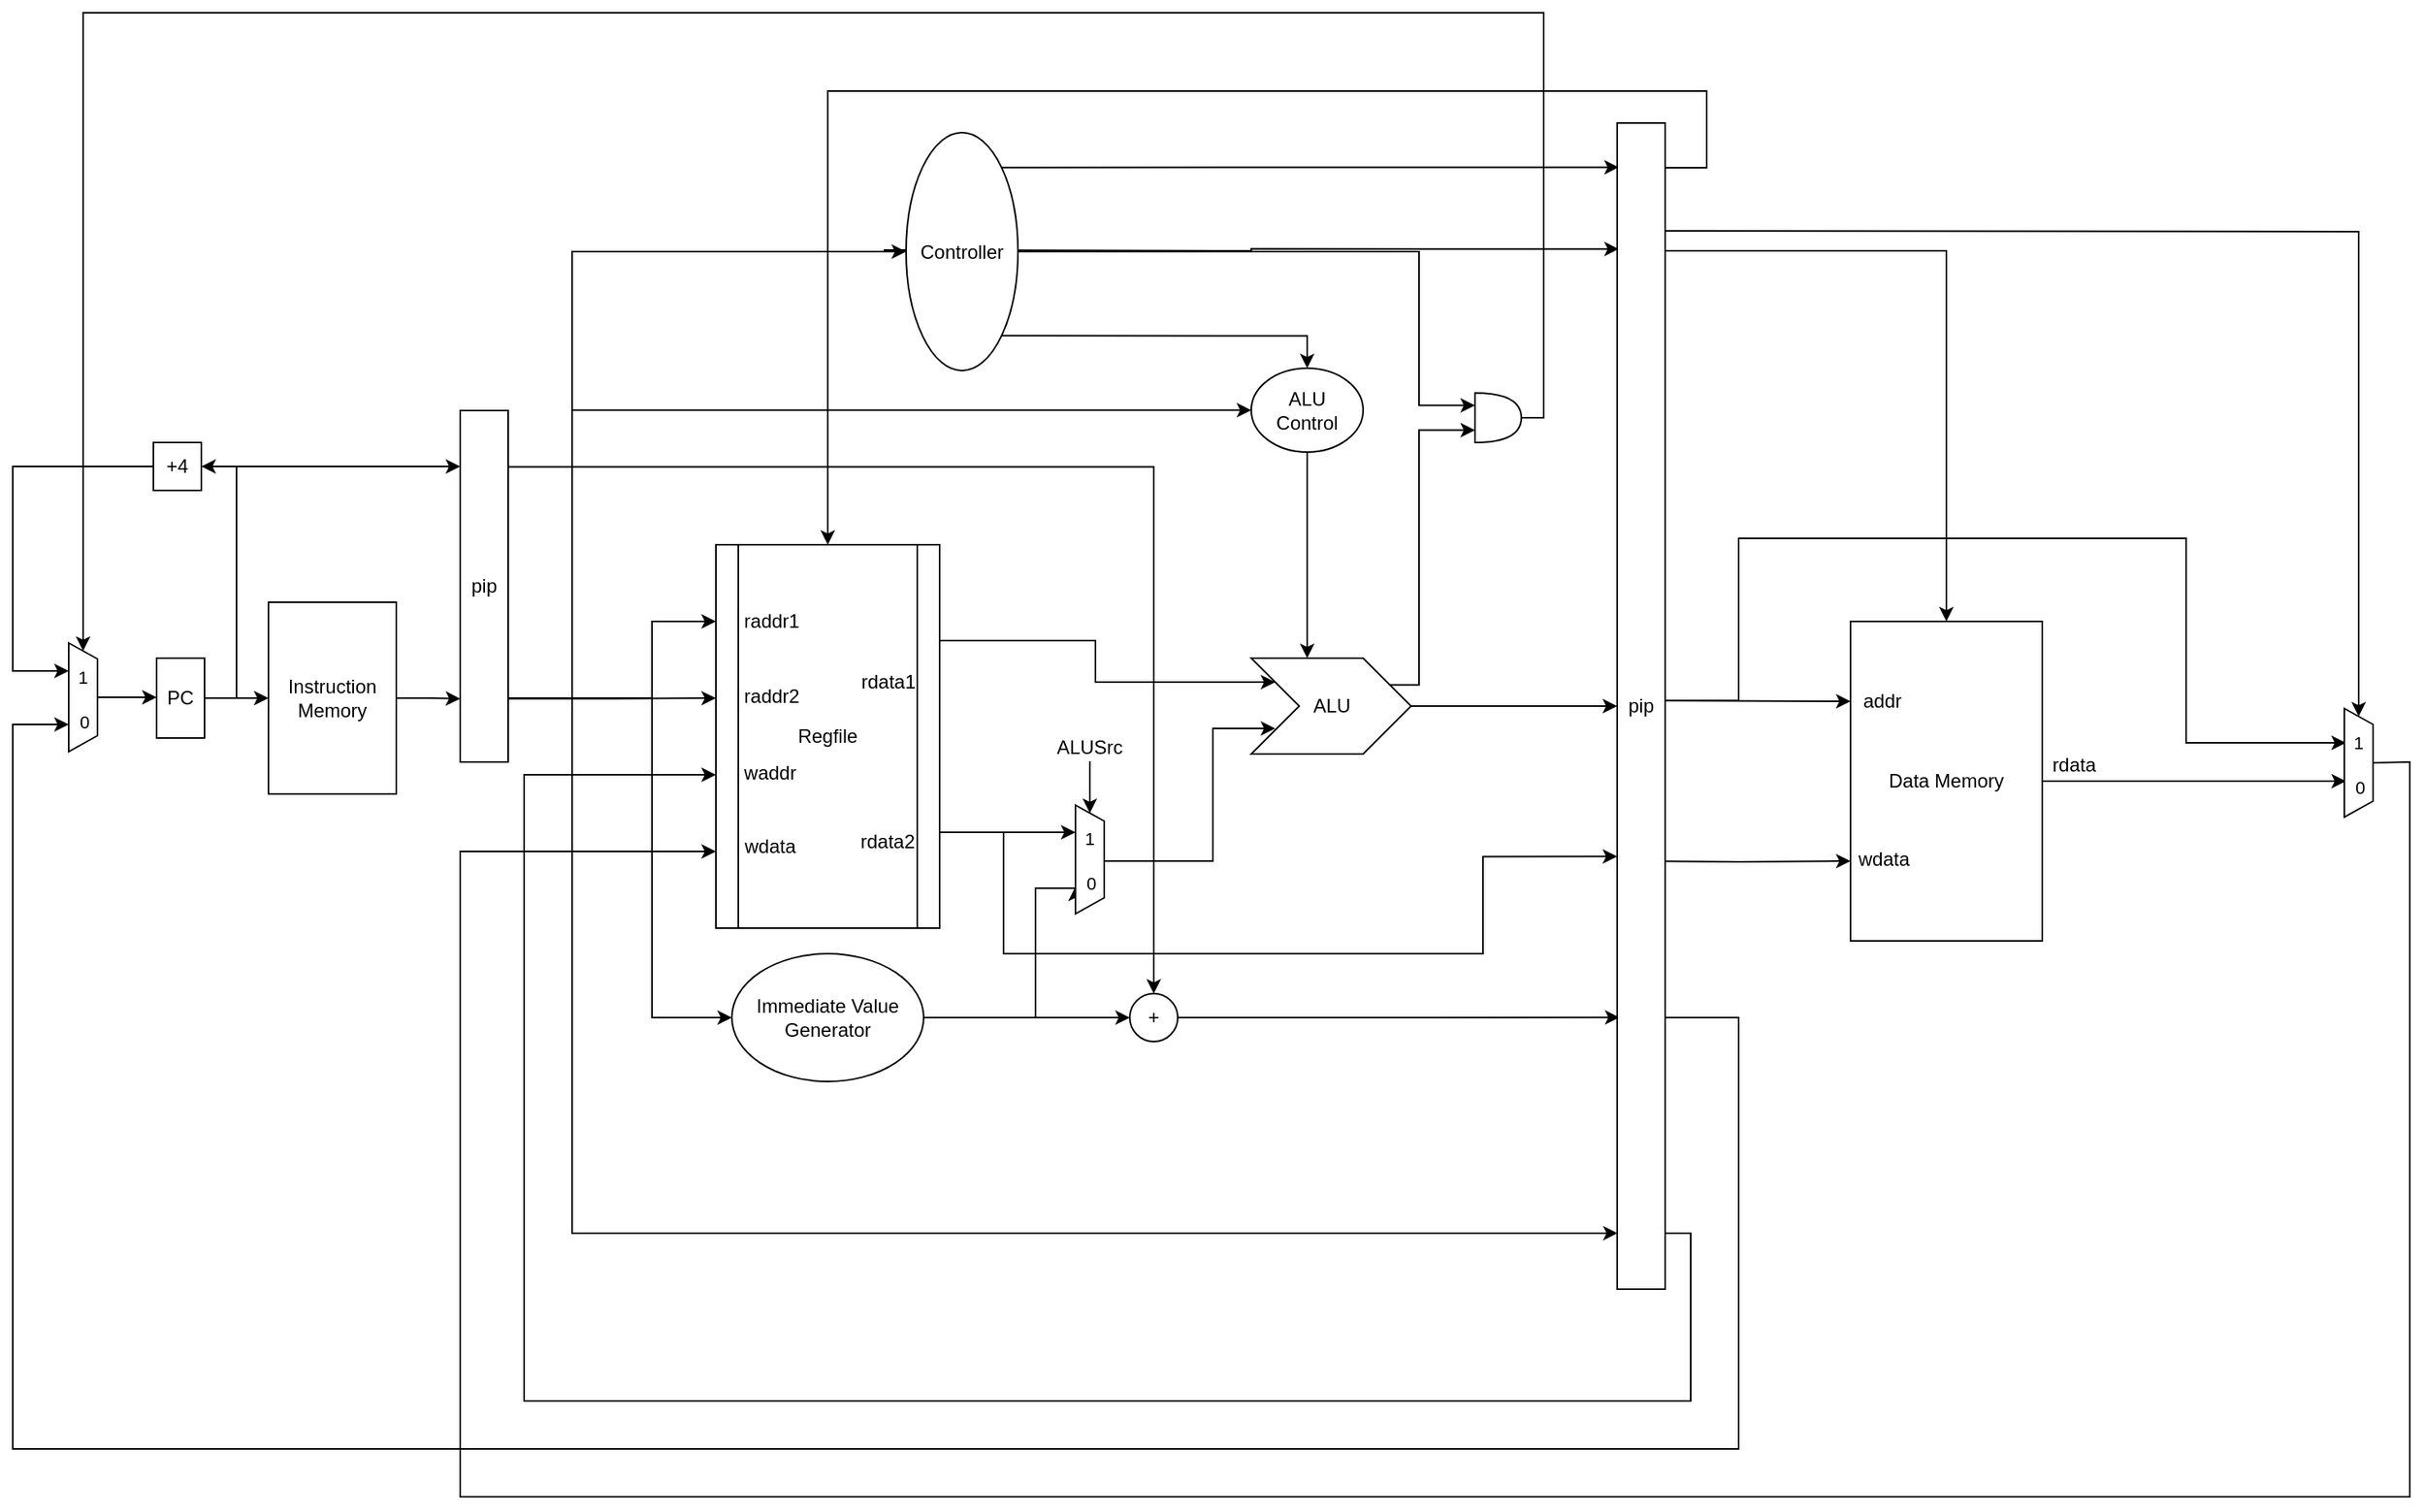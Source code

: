 <mxfile version="26.2.2">
  <diagram name="Page-1" id="6Z0Flb3yhcv7H8M3qJwE">
    <mxGraphModel dx="2307" dy="1982" grid="0" gridSize="10" guides="1" tooltips="1" connect="1" arrows="1" fold="1" page="1" pageScale="1" pageWidth="850" pageHeight="1100" math="0" shadow="0">
      <root>
        <mxCell id="0" />
        <mxCell id="1" parent="0" />
        <mxCell id="n8_85XAYLcjXWphRHtEo-30" style="rounded=0;orthogonalLoop=1;jettySize=auto;html=1;exitX=1;exitY=0.25;exitDx=0;exitDy=0;exitPerimeter=0;entryX=0.15;entryY=0.25;entryDx=0;entryDy=0;labelBackgroundColor=none;fontColor=default;entryPerimeter=0;edgeStyle=orthogonalEdgeStyle;" parent="1" source="n8_85XAYLcjXWphRHtEo-1" target="8ml1ASoGrdvTZ8Xq-LBT-13" edge="1">
          <mxGeometry relative="1" as="geometry">
            <mxPoint x="400.0" y="344" as="targetPoint" />
          </mxGeometry>
        </mxCell>
        <mxCell id="n8_85XAYLcjXWphRHtEo-32" style="rounded=0;orthogonalLoop=1;jettySize=auto;html=1;exitX=1;exitY=0.75;exitDx=0;exitDy=0;exitPerimeter=0;entryX=0.25;entryY=1;entryDx=0;entryDy=0;labelBackgroundColor=none;fontColor=default;" parent="1" source="n8_85XAYLcjXWphRHtEo-1" target="8ml1ASoGrdvTZ8Xq-LBT-4" edge="1">
          <mxGeometry relative="1" as="geometry">
            <mxPoint x="359" y="470" as="targetPoint" />
          </mxGeometry>
        </mxCell>
        <mxCell id="8ml1ASoGrdvTZ8Xq-LBT-24" style="edgeStyle=orthogonalEdgeStyle;rounded=0;orthogonalLoop=1;jettySize=auto;html=1;exitX=1;exitY=0.75;exitDx=0;exitDy=0;exitPerimeter=0;entryX=0;entryY=0.629;entryDx=0;entryDy=0;labelBackgroundColor=none;fontColor=default;entryPerimeter=0;" parent="1" source="n8_85XAYLcjXWphRHtEo-1" edge="1" target="8ml1ASoGrdvTZ8Xq-LBT-49">
          <mxGeometry relative="1" as="geometry">
            <mxPoint x="700" y="482" as="targetPoint" />
            <Array as="points">
              <mxPoint x="340" y="464" />
              <mxPoint x="340" y="540" />
              <mxPoint x="640" y="540" />
              <mxPoint x="640" y="479" />
            </Array>
          </mxGeometry>
        </mxCell>
        <mxCell id="n8_85XAYLcjXWphRHtEo-1" value="Regfile" style="shape=process;whiteSpace=wrap;html=1;backgroundOutline=1;points=[[0,0,0,0,0],[0,0.2,0,0,0],[0,0.4,0,0,0],[0,0.6,0,0,0],[0,0.8,0,0,0],[0,1,0,0,0],[0.25,0,0,0,0],[0.25,1,0,0,0],[0.5,0,0,0,0],[0.5,1,0,0,0],[0.75,0,0,0,0],[0.75,1,0,0,0],[1,0,0,0,0],[1,0.25,0,0,0],[1,0.5,0,0,0],[1,0.75,0,0,0],[1,1,0,0,0]];labelBackgroundColor=none;" parent="1" vertex="1">
          <mxGeometry x="160" y="284" width="140" height="240" as="geometry" />
        </mxCell>
        <mxCell id="n8_85XAYLcjXWphRHtEo-12" style="edgeStyle=orthogonalEdgeStyle;rounded=0;orthogonalLoop=1;jettySize=auto;html=1;exitX=1;exitY=0.5;exitDx=0;exitDy=0;entryX=0;entryY=0.82;entryDx=0;entryDy=0;labelBackgroundColor=none;fontColor=default;entryPerimeter=0;" parent="1" source="n8_85XAYLcjXWphRHtEo-7" target="8ml1ASoGrdvTZ8Xq-LBT-48" edge="1">
          <mxGeometry relative="1" as="geometry">
            <mxPoint y="380" as="targetPoint" />
          </mxGeometry>
        </mxCell>
        <mxCell id="n8_85XAYLcjXWphRHtEo-7" value="Instruction Memory" style="rounded=0;whiteSpace=wrap;html=1;labelBackgroundColor=none;" parent="1" vertex="1">
          <mxGeometry x="-120" y="320" width="80" height="120" as="geometry" />
        </mxCell>
        <mxCell id="n8_85XAYLcjXWphRHtEo-47" style="edgeStyle=orthogonalEdgeStyle;rounded=0;orthogonalLoop=1;jettySize=auto;html=1;exitX=1;exitY=0.5;exitDx=0;exitDy=0;entryX=0;entryY=0.5;entryDx=0;entryDy=0;labelBackgroundColor=none;fontColor=default;" parent="1" target="n8_85XAYLcjXWphRHtEo-45" edge="1">
          <mxGeometry relative="1" as="geometry">
            <Array as="points">
              <mxPoint x="120" y="380" />
              <mxPoint x="120" y="580" />
            </Array>
            <mxPoint x="30" y="380" as="sourcePoint" />
          </mxGeometry>
        </mxCell>
        <mxCell id="n8_85XAYLcjXWphRHtEo-80" style="edgeStyle=orthogonalEdgeStyle;rounded=0;orthogonalLoop=1;jettySize=auto;html=1;exitX=1;exitY=0.5;exitDx=0;exitDy=0;fontStyle=1;labelBackgroundColor=none;fontColor=default;entryX=0.009;entryY=0.952;entryDx=0;entryDy=0;entryPerimeter=0;" parent="1" edge="1" target="8ml1ASoGrdvTZ8Xq-LBT-49">
          <mxGeometry relative="1" as="geometry">
            <mxPoint x="30" y="380" as="sourcePoint" />
            <mxPoint x="718" y="729" as="targetPoint" />
            <Array as="points">
              <mxPoint x="70" y="380" />
              <mxPoint x="70" y="715" />
            </Array>
          </mxGeometry>
        </mxCell>
        <mxCell id="8ml1ASoGrdvTZ8Xq-LBT-30" style="edgeStyle=orthogonalEdgeStyle;rounded=0;orthogonalLoop=1;jettySize=auto;html=1;exitX=1;exitY=0.5;exitDx=0;exitDy=0;entryX=0;entryY=0.5;entryDx=0;entryDy=0;labelBackgroundColor=none;fontColor=default;" parent="1" target="8ml1ASoGrdvTZ8Xq-LBT-27" edge="1">
          <mxGeometry relative="1" as="geometry">
            <mxPoint x="30" y="380" as="sourcePoint" />
            <Array as="points">
              <mxPoint x="70" y="380" />
              <mxPoint x="70" y="200" />
            </Array>
          </mxGeometry>
        </mxCell>
        <mxCell id="8ml1ASoGrdvTZ8Xq-LBT-31" style="edgeStyle=orthogonalEdgeStyle;rounded=0;orthogonalLoop=1;jettySize=auto;html=1;exitX=1;exitY=0.5;exitDx=0;exitDy=0;entryX=0;entryY=0.5;entryDx=0;entryDy=0;labelBackgroundColor=none;fontColor=default;" parent="1" target="8ml1ASoGrdvTZ8Xq-LBT-21" edge="1">
          <mxGeometry relative="1" as="geometry">
            <mxPoint x="30" y="380" as="sourcePoint" />
            <Array as="points">
              <mxPoint x="70" y="380" />
              <mxPoint x="70" y="100" />
            </Array>
          </mxGeometry>
        </mxCell>
        <mxCell id="n8_85XAYLcjXWphRHtEo-11" style="edgeStyle=orthogonalEdgeStyle;rounded=0;orthogonalLoop=1;jettySize=auto;html=1;exitX=1;exitY=0.5;exitDx=0;exitDy=0;entryX=0;entryY=0.5;entryDx=0;entryDy=0;labelBackgroundColor=none;fontColor=default;" parent="1" source="n8_85XAYLcjXWphRHtEo-9" target="n8_85XAYLcjXWphRHtEo-7" edge="1">
          <mxGeometry relative="1" as="geometry" />
        </mxCell>
        <mxCell id="n8_85XAYLcjXWphRHtEo-22" style="edgeStyle=orthogonalEdgeStyle;rounded=0;orthogonalLoop=1;jettySize=auto;html=1;exitX=1;exitY=0.5;exitDx=0;exitDy=0;entryX=1;entryY=0.5;entryDx=0;entryDy=0;labelBackgroundColor=none;fontColor=default;" parent="1" source="n8_85XAYLcjXWphRHtEo-9" target="n8_85XAYLcjXWphRHtEo-21" edge="1">
          <mxGeometry relative="1" as="geometry" />
        </mxCell>
        <mxCell id="n8_85XAYLcjXWphRHtEo-55" style="edgeStyle=orthogonalEdgeStyle;rounded=0;orthogonalLoop=1;jettySize=auto;html=1;exitX=1;exitY=0.5;exitDx=0;exitDy=0;entryX=0;entryY=0.16;entryDx=0;entryDy=0;labelBackgroundColor=none;fontColor=default;entryPerimeter=0;" parent="1" source="n8_85XAYLcjXWphRHtEo-9" target="8ml1ASoGrdvTZ8Xq-LBT-48" edge="1">
          <mxGeometry relative="1" as="geometry">
            <Array as="points">
              <mxPoint x="-140" y="380" />
              <mxPoint x="-140" y="235" />
              <mxPoint y="235" />
            </Array>
            <mxPoint y="235" as="targetPoint" />
          </mxGeometry>
        </mxCell>
        <mxCell id="n8_85XAYLcjXWphRHtEo-9" value="PC" style="rounded=0;whiteSpace=wrap;html=1;labelBackgroundColor=none;" parent="1" vertex="1">
          <mxGeometry x="-190" y="355" width="30" height="50" as="geometry" />
        </mxCell>
        <mxCell id="n8_85XAYLcjXWphRHtEo-15" style="edgeStyle=orthogonalEdgeStyle;rounded=0;orthogonalLoop=1;jettySize=auto;html=1;exitX=1;exitY=0.5;exitDx=0;exitDy=0;entryX=0;entryY=0.2;entryDx=0;entryDy=0;entryPerimeter=0;labelBackgroundColor=none;fontColor=default;" parent="1" target="n8_85XAYLcjXWphRHtEo-1" edge="1">
          <mxGeometry relative="1" as="geometry">
            <Array as="points">
              <mxPoint x="120" y="380" />
              <mxPoint x="120" y="332" />
            </Array>
            <mxPoint x="30" y="380" as="sourcePoint" />
          </mxGeometry>
        </mxCell>
        <mxCell id="n8_85XAYLcjXWphRHtEo-16" style="edgeStyle=orthogonalEdgeStyle;rounded=0;orthogonalLoop=1;jettySize=auto;html=1;exitX=1;exitY=0.82;exitDx=0;exitDy=0;entryX=0;entryY=0.4;entryDx=0;entryDy=0;entryPerimeter=0;labelBackgroundColor=none;fontColor=default;exitPerimeter=0;" parent="1" source="8ml1ASoGrdvTZ8Xq-LBT-48" target="n8_85XAYLcjXWphRHtEo-1" edge="1">
          <mxGeometry relative="1" as="geometry">
            <mxPoint x="30" y="380" as="sourcePoint" />
          </mxGeometry>
        </mxCell>
        <mxCell id="n8_85XAYLcjXWphRHtEo-20" style="edgeStyle=orthogonalEdgeStyle;rounded=0;orthogonalLoop=1;jettySize=auto;html=1;exitX=0.5;exitY=0;exitDx=0;exitDy=0;entryX=0;entryY=0.5;entryDx=0;entryDy=0;labelBackgroundColor=none;fontColor=default;" parent="1" source="8ml1ASoGrdvTZ8Xq-LBT-1" target="n8_85XAYLcjXWphRHtEo-9" edge="1">
          <mxGeometry relative="1" as="geometry">
            <mxPoint x="-230" y="380" as="sourcePoint" />
          </mxGeometry>
        </mxCell>
        <mxCell id="n8_85XAYLcjXWphRHtEo-23" style="edgeStyle=orthogonalEdgeStyle;rounded=0;orthogonalLoop=1;jettySize=auto;html=1;exitX=0;exitY=0.5;exitDx=0;exitDy=0;entryX=0.25;entryY=1;entryDx=0;entryDy=0;labelBackgroundColor=none;fontColor=default;" parent="1" source="n8_85XAYLcjXWphRHtEo-21" target="8ml1ASoGrdvTZ8Xq-LBT-1" edge="1">
          <mxGeometry relative="1" as="geometry">
            <Array as="points">
              <mxPoint x="-280" y="235" />
              <mxPoint x="-280" y="363" />
              <mxPoint x="-245" y="363" />
            </Array>
            <mxPoint x="-250" y="365" as="targetPoint" />
          </mxGeometry>
        </mxCell>
        <mxCell id="n8_85XAYLcjXWphRHtEo-21" value="+4" style="rounded=0;whiteSpace=wrap;html=1;labelBackgroundColor=none;" parent="1" vertex="1">
          <mxGeometry x="-192" y="220" width="30" height="30" as="geometry" />
        </mxCell>
        <mxCell id="n8_85XAYLcjXWphRHtEo-24" value="raddr1" style="text;html=1;align=center;verticalAlign=middle;whiteSpace=wrap;rounded=0;labelBackgroundColor=none;" parent="1" vertex="1">
          <mxGeometry x="165" y="322" width="60" height="20" as="geometry" />
        </mxCell>
        <mxCell id="n8_85XAYLcjXWphRHtEo-25" value="raddr2" style="text;html=1;align=center;verticalAlign=middle;whiteSpace=wrap;rounded=0;labelBackgroundColor=none;" parent="1" vertex="1">
          <mxGeometry x="165" y="369" width="60" height="20" as="geometry" />
        </mxCell>
        <mxCell id="n8_85XAYLcjXWphRHtEo-26" value="waddr" style="text;html=1;align=center;verticalAlign=middle;whiteSpace=wrap;rounded=0;labelBackgroundColor=none;" parent="1" vertex="1">
          <mxGeometry x="164" y="417" width="60" height="20" as="geometry" />
        </mxCell>
        <mxCell id="n8_85XAYLcjXWphRHtEo-27" value="wdata" style="text;html=1;align=center;verticalAlign=middle;whiteSpace=wrap;rounded=0;labelBackgroundColor=none;" parent="1" vertex="1">
          <mxGeometry x="164" y="463" width="60" height="20" as="geometry" />
        </mxCell>
        <mxCell id="n8_85XAYLcjXWphRHtEo-37" style="edgeStyle=orthogonalEdgeStyle;rounded=0;orthogonalLoop=1;jettySize=auto;html=1;exitX=1;exitY=0.5;exitDx=0;exitDy=0;exitPerimeter=0;labelBackgroundColor=none;fontColor=default;entryX=0;entryY=0.5;entryDx=0;entryDy=0;" parent="1" source="8ml1ASoGrdvTZ8Xq-LBT-13" edge="1" target="8ml1ASoGrdvTZ8Xq-LBT-49">
          <mxGeometry relative="1" as="geometry">
            <mxPoint x="670" y="381.5" as="sourcePoint" />
            <mxPoint x="721" y="381" as="targetPoint" />
          </mxGeometry>
        </mxCell>
        <mxCell id="n8_85XAYLcjXWphRHtEo-64" style="edgeStyle=orthogonalEdgeStyle;rounded=0;orthogonalLoop=1;jettySize=auto;html=1;exitX=1;exitY=0.5;exitDx=0;exitDy=0;entryX=0;entryY=0.25;entryDx=0;entryDy=0;labelBackgroundColor=none;fontColor=default;" parent="1" target="n8_85XAYLcjXWphRHtEo-63" edge="1">
          <mxGeometry relative="1" as="geometry">
            <mxPoint x="730" y="381.5" as="sourcePoint" />
          </mxGeometry>
        </mxCell>
        <mxCell id="n8_85XAYLcjXWphRHtEo-71" style="edgeStyle=orthogonalEdgeStyle;rounded=0;orthogonalLoop=1;jettySize=auto;html=1;exitX=1;exitY=0.5;exitDx=0;exitDy=0;entryX=0.5;entryY=1;entryDx=0;entryDy=0;labelBackgroundColor=none;fontColor=default;" parent="1" edge="1">
          <mxGeometry relative="1" as="geometry">
            <Array as="points">
              <mxPoint x="800" y="382" />
              <mxPoint x="800" y="280" />
              <mxPoint x="1080" y="280" />
              <mxPoint x="1080" y="408" />
              <mxPoint x="1180" y="408" />
            </Array>
            <mxPoint x="730" y="381.5" as="sourcePoint" />
            <mxPoint x="1180" y="407.5" as="targetPoint" />
          </mxGeometry>
        </mxCell>
        <mxCell id="n8_85XAYLcjXWphRHtEo-58" style="edgeStyle=orthogonalEdgeStyle;rounded=0;orthogonalLoop=1;jettySize=auto;html=1;exitX=1;exitY=0.5;exitDx=0;exitDy=0;entryX=0;entryY=0.5;entryDx=0;entryDy=0;labelBackgroundColor=none;fontColor=default;" parent="1" source="n8_85XAYLcjXWphRHtEo-45" target="8ml1ASoGrdvTZ8Xq-LBT-12" edge="1">
          <mxGeometry relative="1" as="geometry">
            <mxPoint x="520" y="580" as="targetPoint" />
          </mxGeometry>
        </mxCell>
        <mxCell id="8ml1ASoGrdvTZ8Xq-LBT-7" style="edgeStyle=orthogonalEdgeStyle;rounded=0;orthogonalLoop=1;jettySize=auto;html=1;exitX=1;exitY=0.5;exitDx=0;exitDy=0;entryX=0.75;entryY=1;entryDx=0;entryDy=0;labelBackgroundColor=none;fontColor=default;" parent="1" source="n8_85XAYLcjXWphRHtEo-45" target="8ml1ASoGrdvTZ8Xq-LBT-4" edge="1">
          <mxGeometry relative="1" as="geometry">
            <Array as="points">
              <mxPoint x="360" y="580" />
              <mxPoint x="360" y="499" />
            </Array>
          </mxGeometry>
        </mxCell>
        <mxCell id="n8_85XAYLcjXWphRHtEo-45" value="Immediate Value Generator" style="ellipse;whiteSpace=wrap;html=1;labelBackgroundColor=none;" parent="1" vertex="1">
          <mxGeometry x="170" y="540" width="120" height="80" as="geometry" />
        </mxCell>
        <mxCell id="n8_85XAYLcjXWphRHtEo-61" style="edgeStyle=orthogonalEdgeStyle;rounded=0;orthogonalLoop=1;jettySize=auto;html=1;exitX=1;exitY=0.5;exitDx=0;exitDy=0;entryX=0.047;entryY=0.767;entryDx=0;entryDy=0;labelBackgroundColor=none;fontColor=default;entryPerimeter=0;" parent="1" source="8ml1ASoGrdvTZ8Xq-LBT-12" edge="1" target="8ml1ASoGrdvTZ8Xq-LBT-49">
          <mxGeometry relative="1" as="geometry">
            <mxPoint x="559" y="580" as="sourcePoint" />
            <mxPoint x="700" y="580" as="targetPoint" />
          </mxGeometry>
        </mxCell>
        <mxCell id="8ml1ASoGrdvTZ8Xq-LBT-32" style="edgeStyle=orthogonalEdgeStyle;rounded=0;orthogonalLoop=1;jettySize=auto;html=1;exitX=1;exitY=0.16;exitDx=0;exitDy=0;entryX=0.5;entryY=0;entryDx=0;entryDy=0;labelBackgroundColor=none;fontColor=default;exitPerimeter=0;" parent="1" source="8ml1ASoGrdvTZ8Xq-LBT-48" target="8ml1ASoGrdvTZ8Xq-LBT-12" edge="1">
          <mxGeometry relative="1" as="geometry">
            <mxPoint x="30" y="235" as="sourcePoint" />
            <Array as="points">
              <mxPoint x="434" y="235" />
            </Array>
          </mxGeometry>
        </mxCell>
        <mxCell id="n8_85XAYLcjXWphRHtEo-62" style="edgeStyle=orthogonalEdgeStyle;rounded=0;orthogonalLoop=1;jettySize=auto;html=1;exitX=1;exitY=0.5;exitDx=0;exitDy=0;entryX=0.75;entryY=1;entryDx=0;entryDy=0;labelBackgroundColor=none;fontColor=default;" parent="1" target="8ml1ASoGrdvTZ8Xq-LBT-1" edge="1">
          <mxGeometry relative="1" as="geometry">
            <Array as="points">
              <mxPoint x="800" y="580" />
              <mxPoint x="800" y="850" />
              <mxPoint x="-280" y="850" />
              <mxPoint x="-280" y="396" />
            </Array>
            <mxPoint x="730" y="580" as="sourcePoint" />
            <mxPoint x="-250" y="395" as="targetPoint" />
          </mxGeometry>
        </mxCell>
        <mxCell id="n8_85XAYLcjXWphRHtEo-72" style="edgeStyle=orthogonalEdgeStyle;rounded=0;orthogonalLoop=1;jettySize=auto;html=1;exitX=1;exitY=0.5;exitDx=0;exitDy=0;entryX=0.75;entryY=1;entryDx=0;entryDy=0;labelBackgroundColor=none;fontColor=default;" parent="1" source="n8_85XAYLcjXWphRHtEo-63" edge="1">
          <mxGeometry relative="1" as="geometry">
            <mxPoint x="1180" y="432" as="targetPoint" />
          </mxGeometry>
        </mxCell>
        <mxCell id="n8_85XAYLcjXWphRHtEo-63" value="Data Memory" style="rounded=0;whiteSpace=wrap;html=1;labelBackgroundColor=none;" parent="1" vertex="1">
          <mxGeometry x="870" y="332" width="120" height="200" as="geometry" />
        </mxCell>
        <mxCell id="n8_85XAYLcjXWphRHtEo-66" value="rdata1" style="text;html=1;align=center;verticalAlign=middle;whiteSpace=wrap;rounded=0;labelBackgroundColor=none;" parent="1" vertex="1">
          <mxGeometry x="238" y="360" width="60" height="20" as="geometry" />
        </mxCell>
        <mxCell id="n8_85XAYLcjXWphRHtEo-67" value="rdata2" style="text;html=1;align=center;verticalAlign=middle;whiteSpace=wrap;rounded=0;labelBackgroundColor=none;" parent="1" vertex="1">
          <mxGeometry x="241" y="460" width="53" height="20" as="geometry" />
        </mxCell>
        <mxCell id="n8_85XAYLcjXWphRHtEo-78" style="edgeStyle=orthogonalEdgeStyle;rounded=0;orthogonalLoop=1;jettySize=auto;html=1;exitX=0.5;exitY=0;exitDx=0;exitDy=0;entryX=0;entryY=0.8;entryDx=0;entryDy=0;entryPerimeter=0;labelBackgroundColor=none;fontColor=default;" parent="1" source="GzJLQ-C19GwMfF-oDO6H-1" target="n8_85XAYLcjXWphRHtEo-1" edge="1">
          <mxGeometry relative="1" as="geometry">
            <Array as="points">
              <mxPoint x="1198" y="420" />
              <mxPoint x="1220" y="420" />
              <mxPoint x="1220" y="880" />
              <mxPoint y="880" />
              <mxPoint y="476" />
            </Array>
            <mxPoint x="1198" y="407.5" as="sourcePoint" />
          </mxGeometry>
        </mxCell>
        <mxCell id="n8_85XAYLcjXWphRHtEo-81" style="edgeStyle=orthogonalEdgeStyle;rounded=0;orthogonalLoop=1;jettySize=auto;html=1;exitX=1;exitY=0.5;exitDx=0;exitDy=0;entryX=0;entryY=0.6;entryDx=0;entryDy=0;entryPerimeter=0;labelBackgroundColor=none;fontColor=default;" parent="1" target="n8_85XAYLcjXWphRHtEo-1" edge="1">
          <mxGeometry relative="1" as="geometry">
            <mxPoint x="730" y="715" as="sourcePoint" />
            <Array as="points">
              <mxPoint x="770" y="715" />
              <mxPoint x="770" y="820" />
              <mxPoint x="40" y="820" />
              <mxPoint x="40" y="428" />
            </Array>
          </mxGeometry>
        </mxCell>
        <mxCell id="n8_85XAYLcjXWphRHtEo-86" style="edgeStyle=orthogonalEdgeStyle;rounded=0;orthogonalLoop=1;jettySize=auto;html=1;exitX=1;exitY=0.5;exitDx=0;exitDy=0;entryX=0;entryY=0.75;entryDx=0;entryDy=0;labelBackgroundColor=none;fontColor=default;" parent="1" target="n8_85XAYLcjXWphRHtEo-63" edge="1">
          <mxGeometry relative="1" as="geometry">
            <mxPoint x="730" y="482" as="sourcePoint" />
          </mxGeometry>
        </mxCell>
        <mxCell id="8ml1ASoGrdvTZ8Xq-LBT-1" value="" style="shape=trapezoid;perimeter=trapezoidPerimeter;whiteSpace=wrap;html=1;fixedSize=1;fontFamily=Helvetica;fontSize=11;labelBackgroundColor=none;size=10;rotation=90;" parent="1" vertex="1">
          <mxGeometry x="-270" y="370.5" width="68" height="18" as="geometry" />
        </mxCell>
        <mxCell id="8ml1ASoGrdvTZ8Xq-LBT-2" value="0" style="text;html=1;align=center;verticalAlign=middle;whiteSpace=wrap;rounded=0;fontFamily=Helvetica;fontSize=11;labelBackgroundColor=none;" parent="1" vertex="1">
          <mxGeometry x="-240" y="384.5" width="10" height="20" as="geometry" />
        </mxCell>
        <mxCell id="8ml1ASoGrdvTZ8Xq-LBT-3" value="1" style="text;html=1;align=center;verticalAlign=middle;whiteSpace=wrap;rounded=0;fontFamily=Helvetica;fontSize=11;labelBackgroundColor=none;" parent="1" vertex="1">
          <mxGeometry x="-241" y="356.5" width="10" height="20" as="geometry" />
        </mxCell>
        <mxCell id="8ml1ASoGrdvTZ8Xq-LBT-8" style="edgeStyle=orthogonalEdgeStyle;rounded=0;orthogonalLoop=1;jettySize=auto;html=1;exitX=0.5;exitY=0;exitDx=0;exitDy=0;entryX=0.15;entryY=0;entryDx=0;entryDy=44;entryPerimeter=0;labelBackgroundColor=none;fontColor=default;" parent="1" source="8ml1ASoGrdvTZ8Xq-LBT-4" target="8ml1ASoGrdvTZ8Xq-LBT-13" edge="1">
          <mxGeometry relative="1" as="geometry">
            <mxPoint x="650" y="487" as="targetPoint" />
            <Array as="points">
              <mxPoint x="403" y="482" />
              <mxPoint x="471" y="482" />
              <mxPoint x="471" y="399" />
            </Array>
          </mxGeometry>
        </mxCell>
        <mxCell id="8ml1ASoGrdvTZ8Xq-LBT-4" value="" style="shape=trapezoid;perimeter=trapezoidPerimeter;whiteSpace=wrap;html=1;fixedSize=1;fontFamily=Helvetica;fontSize=11;labelBackgroundColor=none;size=10;rotation=90;" parent="1" vertex="1">
          <mxGeometry x="360" y="472" width="68" height="18" as="geometry" />
        </mxCell>
        <mxCell id="8ml1ASoGrdvTZ8Xq-LBT-5" value="0" style="text;html=1;align=center;verticalAlign=middle;whiteSpace=wrap;rounded=0;fontFamily=Helvetica;fontSize=11;labelBackgroundColor=none;" parent="1" vertex="1">
          <mxGeometry x="390" y="486" width="10" height="20" as="geometry" />
        </mxCell>
        <mxCell id="8ml1ASoGrdvTZ8Xq-LBT-6" value="1" style="text;html=1;align=center;verticalAlign=middle;whiteSpace=wrap;rounded=0;fontFamily=Helvetica;fontSize=11;labelBackgroundColor=none;" parent="1" vertex="1">
          <mxGeometry x="389" y="458" width="10" height="20" as="geometry" />
        </mxCell>
        <mxCell id="8ml1ASoGrdvTZ8Xq-LBT-12" value="+" style="ellipse;whiteSpace=wrap;html=1;aspect=fixed;labelBackgroundColor=none;" parent="1" vertex="1">
          <mxGeometry x="419" y="565" width="30" height="30" as="geometry" />
        </mxCell>
        <mxCell id="8ml1ASoGrdvTZ8Xq-LBT-13" value="ALU" style="html=1;shadow=0;dashed=0;align=center;verticalAlign=middle;shape=mxgraph.arrows2.arrow;dy=0;dx=30;notch=30;points=[[0,0,0,35,0],[0,0,0,35,60],[0,0,0,70,60],[0,0.5,0,30,0],[0.15,0,0,0,44],[0.15,0.25,0,0,0],[0.17,0.28,0,70,0],[1,0.5,0,0,0]];labelBackgroundColor=none;" parent="1" vertex="1">
          <mxGeometry x="495" y="355" width="100" height="60" as="geometry" />
        </mxCell>
        <mxCell id="8ml1ASoGrdvTZ8Xq-LBT-25" style="rounded=0;orthogonalLoop=1;jettySize=auto;html=1;exitX=1;exitY=0;exitDx=0;exitDy=0;entryX=0.033;entryY=0.038;entryDx=0;entryDy=0;labelBackgroundColor=none;fontColor=default;edgeStyle=orthogonalEdgeStyle;entryPerimeter=0;" parent="1" edge="1" target="8ml1ASoGrdvTZ8Xq-LBT-49" source="8ml1ASoGrdvTZ8Xq-LBT-21">
          <mxGeometry relative="1" as="geometry">
            <mxPoint x="254.943" y="47.238" as="sourcePoint" />
            <mxPoint x="700" y="48" as="targetPoint" />
            <Array as="points" />
          </mxGeometry>
        </mxCell>
        <mxCell id="8ml1ASoGrdvTZ8Xq-LBT-26" style="edgeStyle=orthogonalEdgeStyle;rounded=0;orthogonalLoop=1;jettySize=auto;html=1;exitX=1;exitY=0.5;exitDx=0;exitDy=0;entryX=0.033;entryY=0.108;entryDx=0;entryDy=0;labelBackgroundColor=none;fontColor=default;entryPerimeter=0;" parent="1" edge="1" target="8ml1ASoGrdvTZ8Xq-LBT-49">
          <mxGeometry relative="1" as="geometry">
            <mxPoint x="265.0" y="99.5" as="sourcePoint" />
            <mxPoint x="700" y="99" as="targetPoint" />
          </mxGeometry>
        </mxCell>
        <mxCell id="8ml1ASoGrdvTZ8Xq-LBT-29" style="edgeStyle=orthogonalEdgeStyle;rounded=0;orthogonalLoop=1;jettySize=auto;html=1;exitX=1;exitY=1;exitDx=0;exitDy=0;entryX=0.5;entryY=0;entryDx=0;entryDy=0;labelBackgroundColor=none;fontColor=default;" parent="1" source="8ml1ASoGrdvTZ8Xq-LBT-21" target="8ml1ASoGrdvTZ8Xq-LBT-27" edge="1">
          <mxGeometry relative="1" as="geometry" />
        </mxCell>
        <mxCell id="8ml1ASoGrdvTZ8Xq-LBT-21" value="Controller" style="ellipse;whiteSpace=wrap;html=1;labelBackgroundColor=none;" parent="1" vertex="1">
          <mxGeometry x="279" y="26" width="70" height="149" as="geometry" />
        </mxCell>
        <mxCell id="8ml1ASoGrdvTZ8Xq-LBT-36" style="edgeStyle=orthogonalEdgeStyle;rounded=0;orthogonalLoop=1;jettySize=auto;html=1;exitX=1;exitY=0.5;exitDx=0;exitDy=0;entryX=0.5;entryY=0;entryDx=0;entryDy=0;" parent="1" target="n8_85XAYLcjXWphRHtEo-63" edge="1">
          <mxGeometry relative="1" as="geometry">
            <mxPoint x="730" y="100" as="sourcePoint" />
            <Array as="points">
              <mxPoint x="930" y="100" />
            </Array>
          </mxGeometry>
        </mxCell>
        <mxCell id="8ml1ASoGrdvTZ8Xq-LBT-47" style="edgeStyle=orthogonalEdgeStyle;rounded=0;orthogonalLoop=1;jettySize=auto;html=1;exitX=1;exitY=0.25;exitDx=0;exitDy=0;entryX=0;entryY=0.5;entryDx=0;entryDy=0;" parent="1" target="GzJLQ-C19GwMfF-oDO6H-1" edge="1">
          <mxGeometry relative="1" as="geometry">
            <mxPoint x="730" y="87.5" as="sourcePoint" />
            <mxPoint x="1189" y="363.5" as="targetPoint" />
          </mxGeometry>
        </mxCell>
        <mxCell id="8ml1ASoGrdvTZ8Xq-LBT-27" value="ALU&lt;br&gt;Control" style="ellipse;whiteSpace=wrap;html=1;labelBackgroundColor=none;" parent="1" vertex="1">
          <mxGeometry x="495" y="173.5" width="70" height="52.5" as="geometry" />
        </mxCell>
        <mxCell id="8ml1ASoGrdvTZ8Xq-LBT-28" style="edgeStyle=orthogonalEdgeStyle;rounded=0;orthogonalLoop=1;jettySize=auto;html=1;exitX=0.5;exitY=1;exitDx=0;exitDy=0;entryX=0;entryY=0;entryDx=35;entryDy=0;entryPerimeter=0;labelBackgroundColor=none;fontColor=default;" parent="1" source="8ml1ASoGrdvTZ8Xq-LBT-27" target="8ml1ASoGrdvTZ8Xq-LBT-13" edge="1">
          <mxGeometry relative="1" as="geometry" />
        </mxCell>
        <mxCell id="8ml1ASoGrdvTZ8Xq-LBT-35" style="edgeStyle=orthogonalEdgeStyle;rounded=0;orthogonalLoop=1;jettySize=auto;html=1;exitX=1;exitY=0.5;exitDx=0;exitDy=0;entryX=0.5;entryY=0;entryDx=0;entryDy=0;entryPerimeter=0;" parent="1" target="n8_85XAYLcjXWphRHtEo-1" edge="1">
          <mxGeometry relative="1" as="geometry">
            <mxPoint x="730" y="48" as="sourcePoint" />
            <Array as="points">
              <mxPoint x="780" y="48" />
              <mxPoint x="780" />
              <mxPoint x="230" />
            </Array>
          </mxGeometry>
        </mxCell>
        <mxCell id="8ml1ASoGrdvTZ8Xq-LBT-38" style="edgeStyle=orthogonalEdgeStyle;rounded=0;orthogonalLoop=1;jettySize=auto;html=1;exitX=0.5;exitY=1;exitDx=0;exitDy=0;entryX=0;entryY=0.5;entryDx=0;entryDy=0;" parent="1" target="8ml1ASoGrdvTZ8Xq-LBT-4" edge="1">
          <mxGeometry relative="1" as="geometry">
            <mxPoint x="394" y="419.5" as="sourcePoint" />
          </mxGeometry>
        </mxCell>
        <mxCell id="8ml1ASoGrdvTZ8Xq-LBT-37" value="ALUSrc" style="text;html=1;align=center;verticalAlign=middle;whiteSpace=wrap;rounded=0;labelBackgroundColor=none;" parent="1" vertex="1">
          <mxGeometry x="364" y="400.5" width="60" height="20" as="geometry" />
        </mxCell>
        <mxCell id="8ml1ASoGrdvTZ8Xq-LBT-41" value="rdata" style="text;html=1;align=center;verticalAlign=middle;whiteSpace=wrap;rounded=0;labelBackgroundColor=none;" parent="1" vertex="1">
          <mxGeometry x="990" y="411.5" width="40" height="20" as="geometry" />
        </mxCell>
        <mxCell id="8ml1ASoGrdvTZ8Xq-LBT-42" value="addr" style="text;html=1;align=center;verticalAlign=middle;whiteSpace=wrap;rounded=0;labelBackgroundColor=none;" parent="1" vertex="1">
          <mxGeometry x="870" y="372" width="40" height="20" as="geometry" />
        </mxCell>
        <mxCell id="8ml1ASoGrdvTZ8Xq-LBT-71" style="edgeStyle=orthogonalEdgeStyle;rounded=0;orthogonalLoop=1;jettySize=auto;html=1;exitX=1;exitY=0.5;exitDx=0;exitDy=0;exitPerimeter=0;entryX=0;entryY=0.5;entryDx=0;entryDy=0;" parent="1" source="8ml1ASoGrdvTZ8Xq-LBT-43" target="8ml1ASoGrdvTZ8Xq-LBT-1" edge="1">
          <mxGeometry relative="1" as="geometry">
            <mxPoint x="-159.0" y="-74" as="targetPoint" />
            <Array as="points">
              <mxPoint x="678" y="205" />
              <mxPoint x="678" y="-49" />
              <mxPoint x="-236" y="-49" />
            </Array>
          </mxGeometry>
        </mxCell>
        <mxCell id="8ml1ASoGrdvTZ8Xq-LBT-43" value="" style="shape=or;whiteSpace=wrap;html=1;direction=east;" parent="1" vertex="1">
          <mxGeometry x="635" y="189" width="29" height="31" as="geometry" />
        </mxCell>
        <mxCell id="8ml1ASoGrdvTZ8Xq-LBT-48" value="pip" style="rounded=0;whiteSpace=wrap;html=1;labelBackgroundColor=none;points=[[0,0,0,0,0],[0,0.16,0,0,0],[0,0.5,0,0,0],[0,0.82,0,0,0],[0,1,0,0,0],[0.25,0,0,0,0],[0.25,1,0,0,0],[0.5,0,0,0,0],[0.5,1,0,0,0],[0.75,0,0,0,0],[0.75,1,0,0,0],[1,0,0,0,0],[1,0.16,0,0,0],[1,0.5,0,0,0],[1,0.82,0,0,0],[1,1,0,0,0]];" parent="1" vertex="1">
          <mxGeometry y="200" width="30" height="220" as="geometry" />
        </mxCell>
        <mxCell id="8ml1ASoGrdvTZ8Xq-LBT-49" value="pip" style="rounded=0;whiteSpace=wrap;html=1;labelBackgroundColor=none;" parent="1" vertex="1">
          <mxGeometry x="724" y="20" width="30" height="730" as="geometry" />
        </mxCell>
        <mxCell id="GzJLQ-C19GwMfF-oDO6H-1" value="" style="shape=trapezoid;perimeter=trapezoidPerimeter;whiteSpace=wrap;html=1;fixedSize=1;fontFamily=Helvetica;fontSize=11;labelBackgroundColor=none;size=10;rotation=90;" parent="1" vertex="1">
          <mxGeometry x="1154" y="411.5" width="68" height="18" as="geometry" />
        </mxCell>
        <mxCell id="GzJLQ-C19GwMfF-oDO6H-2" value="0" style="text;html=1;align=center;verticalAlign=middle;whiteSpace=wrap;rounded=0;fontFamily=Helvetica;fontSize=11;labelBackgroundColor=none;" parent="1" vertex="1">
          <mxGeometry x="1184" y="425.5" width="10" height="20" as="geometry" />
        </mxCell>
        <mxCell id="GzJLQ-C19GwMfF-oDO6H-3" value="1" style="text;html=1;align=center;verticalAlign=middle;whiteSpace=wrap;rounded=0;fontFamily=Helvetica;fontSize=11;labelBackgroundColor=none;" parent="1" vertex="1">
          <mxGeometry x="1183" y="397.5" width="10" height="20" as="geometry" />
        </mxCell>
        <mxCell id="-H1pHZ9GNC_0_actLE1O-1" style="edgeStyle=orthogonalEdgeStyle;rounded=0;orthogonalLoop=1;jettySize=auto;html=1;exitX=0.17;exitY=0.28;exitDx=70;exitDy=0;exitPerimeter=0;entryX=0;entryY=0.75;entryDx=0;entryDy=0;entryPerimeter=0;" edge="1" parent="1" source="8ml1ASoGrdvTZ8Xq-LBT-13" target="8ml1ASoGrdvTZ8Xq-LBT-43">
          <mxGeometry relative="1" as="geometry">
            <Array as="points">
              <mxPoint x="600" y="372" />
              <mxPoint x="600" y="212" />
            </Array>
          </mxGeometry>
        </mxCell>
        <mxCell id="-H1pHZ9GNC_0_actLE1O-2" style="edgeStyle=orthogonalEdgeStyle;rounded=0;orthogonalLoop=1;jettySize=auto;html=1;exitX=1;exitY=0.5;exitDx=0;exitDy=0;entryX=0;entryY=0.25;entryDx=0;entryDy=0;entryPerimeter=0;" edge="1" parent="1" source="8ml1ASoGrdvTZ8Xq-LBT-21" target="8ml1ASoGrdvTZ8Xq-LBT-43">
          <mxGeometry relative="1" as="geometry">
            <Array as="points">
              <mxPoint x="600" y="101" />
              <mxPoint x="600" y="197" />
            </Array>
          </mxGeometry>
        </mxCell>
        <mxCell id="-H1pHZ9GNC_0_actLE1O-3" value="wdata" style="text;html=1;align=center;verticalAlign=middle;whiteSpace=wrap;rounded=0;labelBackgroundColor=none;" vertex="1" parent="1">
          <mxGeometry x="871" y="470.5" width="40" height="20" as="geometry" />
        </mxCell>
      </root>
    </mxGraphModel>
  </diagram>
</mxfile>
